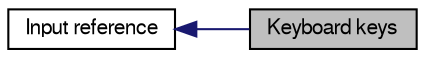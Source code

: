 digraph structs
{
  bgcolor="transparent";
  edge [fontname="FreeSans",fontsize=8,labelfontname="FreeSans",labelfontsize=8];
  node [fontname="FreeSans",fontsize=10,shape=record];
  rankdir=LR;
  Node0 [label="Keyboard keys",height=0.2,width=0.4,color="black", fillcolor="grey75", style="filled" fontcolor="black"];
  Node1 [label="Input reference",height=0.2,width=0.4,color="black",URL="$group__input.html"];
  Node1->Node0 [shape=plaintext, color="midnightblue", dir="back", style="solid"];
}
